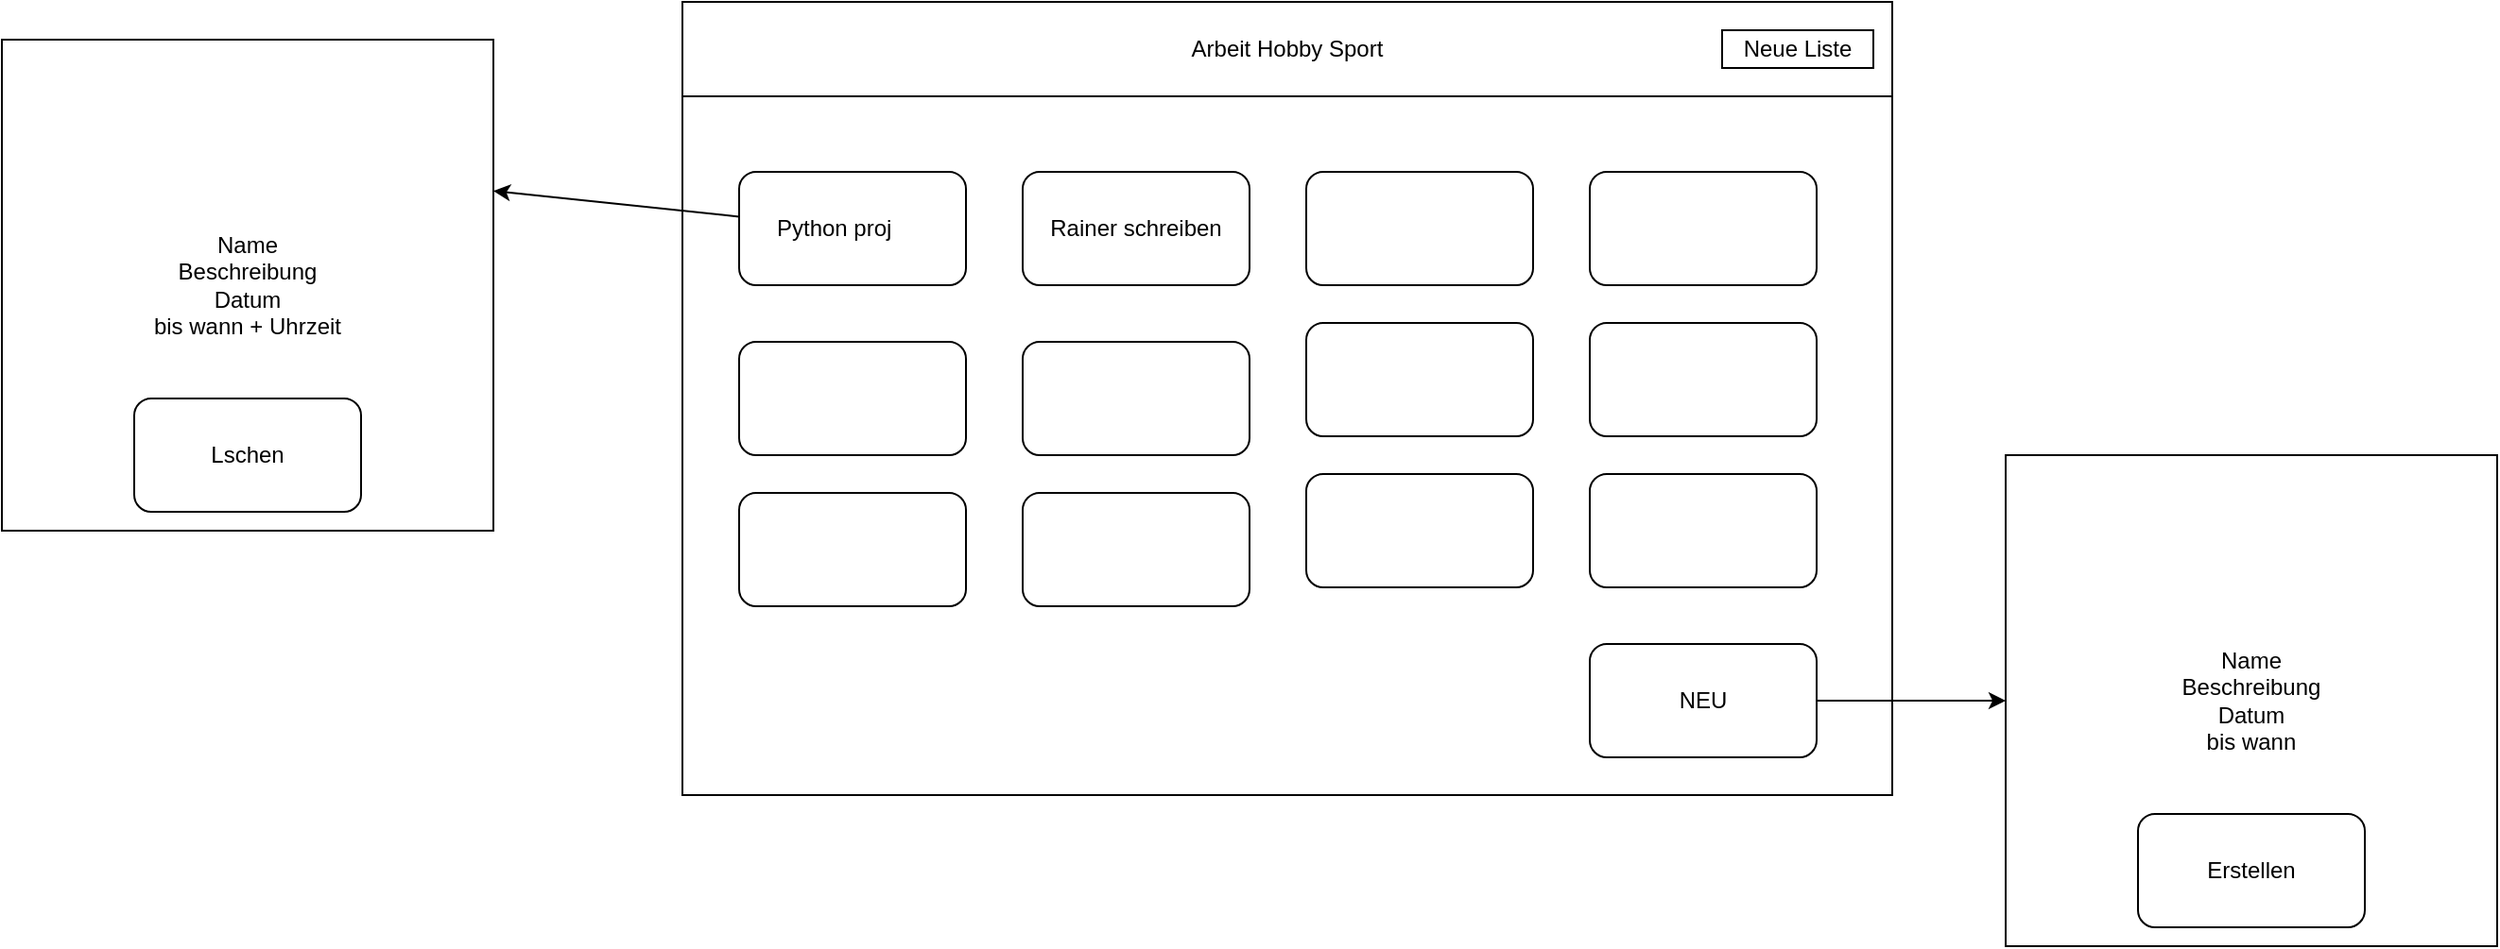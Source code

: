 <mxfile>
    <diagram name="Seite-1" id="7Z2n8NRHYL78i5VnA810">
        <mxGraphModel dx="1097" dy="820" grid="1" gridSize="10" guides="1" tooltips="1" connect="1" arrows="1" fold="1" page="1" pageScale="1" pageWidth="3300" pageHeight="4681" math="0" shadow="0">
            <root>
                <mxCell id="0"/>
                <mxCell id="1" parent="0"/>
                <mxCell id="aCKU920z_-HXYej2S6lC-1" value="" style="rounded=0;whiteSpace=wrap;html=1;" parent="1" vertex="1">
                    <mxGeometry x="520" y="270" width="640" height="420" as="geometry"/>
                </mxCell>
                <mxCell id="2" style="edgeStyle=none;html=1;entryX=1;entryY=0.308;entryDx=0;entryDy=0;entryPerimeter=0;" edge="1" parent="1" source="aCKU920z_-HXYej2S6lC-4" target="aCKU920z_-HXYej2S6lC-19">
                    <mxGeometry relative="1" as="geometry"/>
                </mxCell>
                <mxCell id="aCKU920z_-HXYej2S6lC-4" value="Python proj&lt;span style=&quot;white-space: pre;&quot;&gt;&#9;&lt;/span&gt;" style="rounded=1;whiteSpace=wrap;html=1;" parent="1" vertex="1">
                    <mxGeometry x="550" y="360" width="120" height="60" as="geometry"/>
                </mxCell>
                <mxCell id="aCKU920z_-HXYej2S6lC-5" value="Rainer schreiben" style="rounded=1;whiteSpace=wrap;html=1;" parent="1" vertex="1">
                    <mxGeometry x="700" y="360" width="120" height="60" as="geometry"/>
                </mxCell>
                <mxCell id="aCKU920z_-HXYej2S6lC-6" value="" style="rounded=1;whiteSpace=wrap;html=1;" parent="1" vertex="1">
                    <mxGeometry x="1000" y="360" width="120" height="60" as="geometry"/>
                </mxCell>
                <mxCell id="aCKU920z_-HXYej2S6lC-7" value="" style="rounded=1;whiteSpace=wrap;html=1;" parent="1" vertex="1">
                    <mxGeometry x="850" y="360" width="120" height="60" as="geometry"/>
                </mxCell>
                <mxCell id="aCKU920z_-HXYej2S6lC-8" value="" style="rounded=1;whiteSpace=wrap;html=1;" parent="1" vertex="1">
                    <mxGeometry x="550" y="530" width="120" height="60" as="geometry"/>
                </mxCell>
                <mxCell id="aCKU920z_-HXYej2S6lC-10" value="" style="rounded=1;whiteSpace=wrap;html=1;" parent="1" vertex="1">
                    <mxGeometry x="550" y="450" width="120" height="60" as="geometry"/>
                </mxCell>
                <mxCell id="aCKU920z_-HXYej2S6lC-11" value="Arbeit Hobby Sport" style="rounded=0;whiteSpace=wrap;html=1;" parent="1" vertex="1">
                    <mxGeometry x="520" y="270" width="640" height="50" as="geometry"/>
                </mxCell>
                <mxCell id="aCKU920z_-HXYej2S6lC-12" value="" style="rounded=1;whiteSpace=wrap;html=1;" parent="1" vertex="1">
                    <mxGeometry x="700" y="450" width="120" height="60" as="geometry"/>
                </mxCell>
                <mxCell id="aCKU920z_-HXYej2S6lC-13" value="" style="rounded=1;whiteSpace=wrap;html=1;" parent="1" vertex="1">
                    <mxGeometry x="700" y="530" width="120" height="60" as="geometry"/>
                </mxCell>
                <mxCell id="aCKU920z_-HXYej2S6lC-14" value="" style="rounded=1;whiteSpace=wrap;html=1;" parent="1" vertex="1">
                    <mxGeometry x="850" y="440" width="120" height="60" as="geometry"/>
                </mxCell>
                <mxCell id="aCKU920z_-HXYej2S6lC-15" value="" style="rounded=1;whiteSpace=wrap;html=1;" parent="1" vertex="1">
                    <mxGeometry x="850" y="520" width="120" height="60" as="geometry"/>
                </mxCell>
                <mxCell id="aCKU920z_-HXYej2S6lC-16" value="" style="rounded=1;whiteSpace=wrap;html=1;" parent="1" vertex="1">
                    <mxGeometry x="1000" y="440" width="120" height="60" as="geometry"/>
                </mxCell>
                <mxCell id="aCKU920z_-HXYej2S6lC-17" value="" style="rounded=1;whiteSpace=wrap;html=1;" parent="1" vertex="1">
                    <mxGeometry x="1000" y="520" width="120" height="60" as="geometry"/>
                </mxCell>
                <mxCell id="5" style="edgeStyle=none;html=1;" edge="1" parent="1" source="aCKU920z_-HXYej2S6lC-18" target="3">
                    <mxGeometry relative="1" as="geometry"/>
                </mxCell>
                <mxCell id="aCKU920z_-HXYej2S6lC-18" value="NEU" style="rounded=1;whiteSpace=wrap;html=1;" parent="1" vertex="1">
                    <mxGeometry x="1000" y="610" width="120" height="60" as="geometry"/>
                </mxCell>
                <mxCell id="aCKU920z_-HXYej2S6lC-19" value="Name&lt;div&gt;Beschreibung&lt;br&gt;&lt;div&gt;Datum&lt;/div&gt;&lt;div&gt;bis wann + Uhrzeit&lt;/div&gt;&lt;/div&gt;" style="rounded=0;whiteSpace=wrap;html=1;" parent="1" vertex="1">
                    <mxGeometry x="160" y="290" width="260" height="260" as="geometry"/>
                </mxCell>
                <mxCell id="aCKU920z_-HXYej2S6lC-20" value="Lschen" style="rounded=1;whiteSpace=wrap;html=1;" parent="1" vertex="1">
                    <mxGeometry x="230" y="480" width="120" height="60" as="geometry"/>
                </mxCell>
                <mxCell id="aCKU920z_-HXYej2S6lC-21" value="Neue Liste" style="rounded=0;whiteSpace=wrap;html=1;" parent="1" vertex="1">
                    <mxGeometry x="1070" y="285" width="80" height="20" as="geometry"/>
                </mxCell>
                <mxCell id="3" value="Name&lt;div&gt;Beschreibung&lt;br&gt;&lt;div&gt;Datum&lt;/div&gt;&lt;div&gt;bis wann&lt;/div&gt;&lt;/div&gt;" style="rounded=0;whiteSpace=wrap;html=1;" vertex="1" parent="1">
                    <mxGeometry x="1220" y="510" width="260" height="260" as="geometry"/>
                </mxCell>
                <mxCell id="4" value="Erstellen" style="rounded=1;whiteSpace=wrap;html=1;" vertex="1" parent="1">
                    <mxGeometry x="1290" y="700" width="120" height="60" as="geometry"/>
                </mxCell>
            </root>
        </mxGraphModel>
    </diagram>
</mxfile>